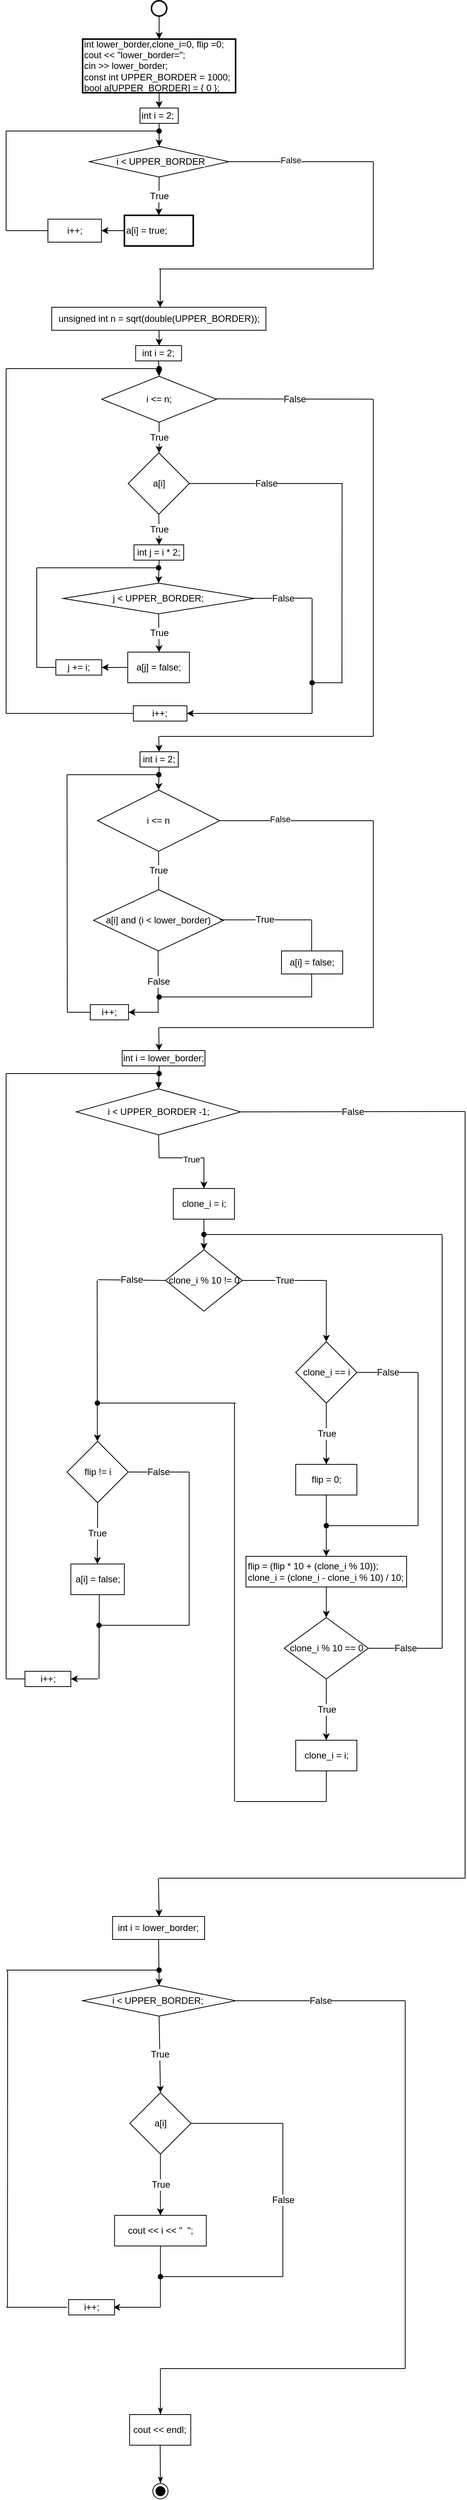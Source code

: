<mxfile version="20.7.3" type="device"><diagram id="1zQBIkeREhm19iWdJuZj" name="Страница 1"><mxGraphModel dx="1050" dy="581" grid="1" gridSize="10" guides="1" tooltips="1" connect="1" arrows="1" fold="1" page="1" pageScale="1" pageWidth="827" pageHeight="1169" math="0" shadow="0"><root><mxCell id="0"/><mxCell id="1" parent="0"/><mxCell id="iLytR5C_2ttsnDf2N5g--8" value="" style="edgeStyle=orthogonalEdgeStyle;rounded=0;orthogonalLoop=1;jettySize=auto;html=1;" parent="1" source="iLytR5C_2ttsnDf2N5g--1" target="iLytR5C_2ttsnDf2N5g--7" edge="1"><mxGeometry relative="1" as="geometry"/></mxCell><mxCell id="iLytR5C_2ttsnDf2N5g--1" value="" style="strokeWidth=2;html=1;shape=mxgraph.flowchart.start_2;whiteSpace=wrap;" parent="1" vertex="1"><mxGeometry x="390" y="70" width="20" height="20" as="geometry"/></mxCell><mxCell id="iLytR5C_2ttsnDf2N5g--2" value="c" style="ellipse;html=1;shape=endState;fillColor=#000000;strokeColor=#000000;" parent="1" vertex="1"><mxGeometry x="391.74" y="3310" width="20" height="20" as="geometry"/></mxCell><mxCell id="iLytR5C_2ttsnDf2N5g--10" value="" style="edgeStyle=orthogonalEdgeStyle;rounded=0;orthogonalLoop=1;jettySize=auto;html=1;" parent="1" source="iLytR5C_2ttsnDf2N5g--7" edge="1"><mxGeometry relative="1" as="geometry"><mxPoint x="400" y="210" as="targetPoint"/></mxGeometry></mxCell><mxCell id="iLytR5C_2ttsnDf2N5g--7" value="int lower_border,clone_i=0, flip =0;&lt;br&gt;&#9;cout &amp;lt;&amp;lt; &quot;lower_border=&quot;;&lt;br&gt;&#9;cin &amp;gt;&amp;gt; lower_border;&lt;br&gt;&#9; const int UPPER_BORDER = 1000;&lt;br&gt;&#9;bool a[UPPER_BORDER] = { 0 };" style="whiteSpace=wrap;html=1;strokeWidth=2;align=left;" parent="1" vertex="1"><mxGeometry x="300" y="120" width="200" height="70" as="geometry"/></mxCell><mxCell id="gBy6A7CeXmT9AnPJqlwf-1" style="edgeStyle=orthogonalEdgeStyle;rounded=0;orthogonalLoop=1;jettySize=auto;html=1;exitX=0;exitY=0.5;exitDx=0;exitDy=0;entryX=1;entryY=0.5;entryDx=0;entryDy=0;" edge="1" parent="1" source="iLytR5C_2ttsnDf2N5g--13" target="ojcEkjwjD4rJFuoBS6rw-6"><mxGeometry relative="1" as="geometry"/></mxCell><mxCell id="iLytR5C_2ttsnDf2N5g--13" value="a[i] = true;" style="whiteSpace=wrap;html=1;align=left;strokeWidth=2;" parent="1" vertex="1"><mxGeometry x="354.63" y="350" width="90" height="40" as="geometry"/></mxCell><mxCell id="iLytR5C_2ttsnDf2N5g--22" value="" style="edgeStyle=none;orthogonalLoop=1;jettySize=auto;html=1;rounded=0;fontSize=12;" parent="1" edge="1"><mxGeometry width="80" relative="1" as="geometry"><mxPoint x="720" y="360" as="sourcePoint"/><mxPoint x="720" y="360" as="targetPoint"/></mxGeometry></mxCell><mxCell id="iLytR5C_2ttsnDf2N5g--23" value="" style="edgeStyle=none;orthogonalLoop=1;jettySize=auto;html=1;rounded=0;fontSize=12;" parent="1" edge="1"><mxGeometry width="80" relative="1" as="geometry"><mxPoint x="720" y="360" as="sourcePoint"/><mxPoint x="720" y="360" as="targetPoint"/></mxGeometry></mxCell><mxCell id="iLytR5C_2ttsnDf2N5g--42" value="" style="edgeStyle=none;orthogonalLoop=1;jettySize=auto;html=1;rounded=0;fontSize=12;startArrow=none;startFill=0;endArrow=none;endFill=0;" parent="1" edge="1"><mxGeometry width="80" relative="1" as="geometry"><mxPoint x="260" y="370" as="sourcePoint"/><mxPoint x="200" y="370" as="targetPoint"/><Array as="points"/></mxGeometry></mxCell><mxCell id="iLytR5C_2ttsnDf2N5g--43" value="" style="edgeStyle=none;orthogonalLoop=1;jettySize=auto;html=1;rounded=0;fontSize=12;startArrow=none;startFill=0;endArrow=none;endFill=0;" parent="1" edge="1"><mxGeometry x="1" width="80" relative="1" as="geometry"><mxPoint x="200" y="370" as="sourcePoint"/><mxPoint x="200" y="240" as="targetPoint"/><Array as="points"/><mxPoint as="offset"/></mxGeometry></mxCell><mxCell id="iLytR5C_2ttsnDf2N5g--48" value="" style="edgeStyle=none;orthogonalLoop=1;jettySize=auto;html=1;rounded=0;fontSize=12;startArrow=none;startFill=0;endArrow=none;endFill=0;exitX=1;exitY=0.5;exitDx=0;exitDy=0;" parent="1" source="iLytR5C_2ttsnDf2N5g--57" edge="1"><mxGeometry width="80" relative="1" as="geometry"><mxPoint x="530" y="269.5" as="sourcePoint"/><mxPoint x="680" y="280" as="targetPoint"/><Array as="points"/></mxGeometry></mxCell><mxCell id="ojcEkjwjD4rJFuoBS6rw-5" value="&lt;font style=&quot;vertical-align: inherit;&quot;&gt;&lt;font style=&quot;vertical-align: inherit;&quot;&gt;False&lt;br&gt;&lt;/font&gt;&lt;/font&gt;" style="edgeLabel;html=1;align=center;verticalAlign=middle;resizable=0;points=[];" parent="iLytR5C_2ttsnDf2N5g--48" vertex="1" connectable="0"><mxGeometry x="-0.147" y="2" relative="1" as="geometry"><mxPoint as="offset"/></mxGeometry></mxCell><mxCell id="iLytR5C_2ttsnDf2N5g--49" value="" style="edgeStyle=none;orthogonalLoop=1;jettySize=auto;html=1;rounded=0;fontSize=12;startArrow=none;startFill=0;endArrow=none;endFill=0;" parent="1" edge="1"><mxGeometry width="80" relative="1" as="geometry"><mxPoint x="680" y="280" as="sourcePoint"/><mxPoint x="680" y="420" as="targetPoint"/><Array as="points"/></mxGeometry></mxCell><mxCell id="iLytR5C_2ttsnDf2N5g--51" value="" style="edgeStyle=none;orthogonalLoop=1;jettySize=auto;html=1;rounded=0;fontSize=12;startArrow=none;startFill=0;endArrow=none;endFill=0;" parent="1" edge="1"><mxGeometry width="80" relative="1" as="geometry"><mxPoint x="400" y="420" as="sourcePoint"/><mxPoint x="680" y="420" as="targetPoint"/><Array as="points"/></mxGeometry></mxCell><mxCell id="iLytR5C_2ttsnDf2N5g--52" value="" style="edgeStyle=none;orthogonalLoop=1;jettySize=auto;html=1;rounded=0;fontSize=12;startArrow=none;startFill=0;endArrow=classic;endFill=1;" parent="1" edge="1"><mxGeometry width="80" relative="1" as="geometry"><mxPoint x="401.48" y="420" as="sourcePoint"/><mxPoint x="401.48" y="470" as="targetPoint"/><Array as="points"/></mxGeometry></mxCell><mxCell id="iLytR5C_2ttsnDf2N5g--55" value="" style="edgeStyle=none;rounded=0;orthogonalLoop=1;jettySize=auto;html=1;fontSize=12;startArrow=none;startFill=0;endArrow=classic;endFill=1;" parent="1" edge="1"><mxGeometry relative="1" as="geometry"><mxPoint x="399.93" y="500" as="sourcePoint"/><mxPoint x="400" y="520" as="targetPoint"/></mxGeometry></mxCell><mxCell id="iLytR5C_2ttsnDf2N5g--53" value="unsigned int n = sqrt(double(UPPER_BORDER));" style="whiteSpace=wrap;html=1;strokeColor=#000000;fontSize=12;" parent="1" vertex="1"><mxGeometry x="259.64" y="470" width="279.99" height="30" as="geometry"/></mxCell><mxCell id="iLytR5C_2ttsnDf2N5g--56" value="i &amp;lt;= n;" style="rhombus;whiteSpace=wrap;html=1;strokeColor=#000000;fontSize=12;" parent="1" vertex="1"><mxGeometry x="325.01" y="560" width="150" height="60" as="geometry"/></mxCell><mxCell id="iLytR5C_2ttsnDf2N5g--215" value="&lt;font style=&quot;vertical-align: inherit;&quot;&gt;&lt;font style=&quot;vertical-align: inherit;&quot;&gt;Тrue&lt;/font&gt;&lt;/font&gt;" style="edgeStyle=none;rounded=0;orthogonalLoop=1;jettySize=auto;html=1;exitX=0.5;exitY=1;exitDx=0;exitDy=0;entryX=0.5;entryY=0;entryDx=0;entryDy=0;fontSize=12;startArrow=none;startFill=0;endArrow=classic;endFill=1;" parent="1" source="iLytR5C_2ttsnDf2N5g--57" target="iLytR5C_2ttsnDf2N5g--13" edge="1"><mxGeometry relative="1" as="geometry"/></mxCell><mxCell id="iLytR5C_2ttsnDf2N5g--57" value="&lt;span style=&quot;color: rgb(0, 0, 0); font-family: Helvetica; font-size: 12px; font-style: normal; font-variant-ligatures: normal; font-variant-caps: normal; font-weight: 400; letter-spacing: normal; orphans: 2; text-align: left; text-indent: 0px; text-transform: none; widows: 2; word-spacing: 0px; -webkit-text-stroke-width: 0px; background-color: rgb(248, 249, 250); text-decoration-thickness: initial; text-decoration-style: initial; text-decoration-color: initial; float: none; display: inline !important;&quot;&gt;&lt;font style=&quot;vertical-align: inherit;&quot;&gt;&lt;font style=&quot;vertical-align: inherit;&quot;&gt;&amp;nbsp;i &amp;lt; UPPER_BORDER&lt;/font&gt;&lt;/font&gt;&lt;/span&gt;" style="rhombus;whiteSpace=wrap;html=1;strokeColor=#000000;fontSize=12;" parent="1" vertex="1"><mxGeometry x="308.76" y="260" width="182.5" height="40" as="geometry"/></mxCell><mxCell id="iLytR5C_2ttsnDf2N5g--64" value="a[i]" style="rhombus;whiteSpace=wrap;html=1;strokeColor=#000000;fontSize=12;" parent="1" vertex="1"><mxGeometry x="359.63" y="660" width="80" height="80" as="geometry"/></mxCell><mxCell id="iLytR5C_2ttsnDf2N5g--65" value="True" style="edgeStyle=none;orthogonalLoop=1;jettySize=auto;html=1;rounded=0;fontSize=12;startArrow=none;startFill=0;endArrow=classic;endFill=1;exitX=0.5;exitY=1;exitDx=0;exitDy=0;" parent="1" source="iLytR5C_2ttsnDf2N5g--64" edge="1"><mxGeometry width="80" relative="1" as="geometry"><mxPoint x="360.01" y="850" as="sourcePoint"/><mxPoint x="400" y="780" as="targetPoint"/><Array as="points"/></mxGeometry></mxCell><mxCell id="iLytR5C_2ttsnDf2N5g--66" value="&amp;nbsp;j &amp;lt; UPPER_BORDER;&amp;nbsp;" style="rhombus;whiteSpace=wrap;html=1;strokeColor=#000000;fontSize=12;" parent="1" vertex="1"><mxGeometry x="274.32" y="830" width="250" height="40" as="geometry"/></mxCell><mxCell id="iLytR5C_2ttsnDf2N5g--69" value="True" style="edgeStyle=none;orthogonalLoop=1;jettySize=auto;html=1;rounded=0;fontSize=12;startArrow=none;startFill=0;endArrow=classic;endFill=1;exitX=0.5;exitY=1;exitDx=0;exitDy=0;" parent="1" source="iLytR5C_2ttsnDf2N5g--66" edge="1"><mxGeometry width="80" relative="1" as="geometry"><mxPoint x="430.01" y="920" as="sourcePoint"/><mxPoint x="400" y="920" as="targetPoint"/><Array as="points"/></mxGeometry></mxCell><mxCell id="iLytR5C_2ttsnDf2N5g--70" value="a[j] = false;" style="whiteSpace=wrap;html=1;strokeColor=#000000;fontSize=12;" parent="1" vertex="1"><mxGeometry x="359" y="920" width="80.63" height="40" as="geometry"/></mxCell><mxCell id="iLytR5C_2ttsnDf2N5g--90" value="" style="edgeStyle=none;orthogonalLoop=1;jettySize=auto;html=1;rounded=0;fontSize=12;startArrow=none;startFill=0;endArrow=none;endFill=0;" parent="1" edge="1"><mxGeometry width="80" relative="1" as="geometry"><mxPoint x="240" y="940" as="sourcePoint"/><mxPoint x="240" y="810" as="targetPoint"/><Array as="points"/></mxGeometry></mxCell><mxCell id="iLytR5C_2ttsnDf2N5g--91" value="" style="edgeStyle=none;orthogonalLoop=1;jettySize=auto;html=1;rounded=0;fontSize=12;startArrow=none;startFill=0;endArrow=classic;endFill=1;exitX=0;exitY=0.5;exitDx=0;exitDy=0;entryX=1;entryY=0.5;entryDx=0;entryDy=0;" parent="1" edge="1" target="gBy6A7CeXmT9AnPJqlwf-17" source="iLytR5C_2ttsnDf2N5g--70"><mxGeometry width="80" relative="1" as="geometry"><mxPoint x="300" y="940" as="sourcePoint"/><mxPoint x="340" y="950" as="targetPoint"/><Array as="points"/></mxGeometry></mxCell><mxCell id="iLytR5C_2ttsnDf2N5g--92" value="" style="edgeStyle=none;orthogonalLoop=1;jettySize=auto;html=1;rounded=0;fontSize=12;startArrow=none;startFill=0;endArrow=oval;endFill=1;" parent="1" edge="1"><mxGeometry width="80" relative="1" as="geometry"><mxPoint x="240" y="810" as="sourcePoint"/><mxPoint x="399.32" y="810" as="targetPoint"/><Array as="points"/></mxGeometry></mxCell><mxCell id="iLytR5C_2ttsnDf2N5g--93" value="True" style="edgeStyle=none;orthogonalLoop=1;jettySize=auto;html=1;rounded=0;fontSize=12;startArrow=none;startFill=0;endArrow=classic;endFill=1;exitX=0.5;exitY=1;exitDx=0;exitDy=0;" parent="1" source="iLytR5C_2ttsnDf2N5g--56" edge="1"><mxGeometry width="80" relative="1" as="geometry"><mxPoint x="400" y="670" as="sourcePoint"/><mxPoint x="400" y="660" as="targetPoint"/><Array as="points"/></mxGeometry></mxCell><mxCell id="iLytR5C_2ttsnDf2N5g--94" value="False" style="edgeStyle=none;orthogonalLoop=1;jettySize=auto;html=1;rounded=0;fontSize=12;startArrow=none;startFill=0;endArrow=none;endFill=0;" parent="1" edge="1"><mxGeometry width="80" relative="1" as="geometry"><mxPoint x="524.32" y="849.91" as="sourcePoint"/><mxPoint x="599.69" y="849.5" as="targetPoint"/><Array as="points"/></mxGeometry></mxCell><mxCell id="iLytR5C_2ttsnDf2N5g--95" value="" style="edgeStyle=none;orthogonalLoop=1;jettySize=auto;html=1;rounded=0;fontSize=12;startArrow=none;startFill=0;endArrow=none;endFill=0;" parent="1" edge="1"><mxGeometry width="80" relative="1" as="geometry"><mxPoint x="600" y="850" as="sourcePoint"/><mxPoint x="600" y="1000" as="targetPoint"/><Array as="points"/></mxGeometry></mxCell><mxCell id="iLytR5C_2ttsnDf2N5g--96" value="" style="edgeStyle=none;orthogonalLoop=1;jettySize=auto;html=1;rounded=0;fontSize=12;startArrow=none;startFill=0;endArrow=none;endFill=0;" parent="1" edge="1" source="gBy6A7CeXmT9AnPJqlwf-4"><mxGeometry width="80" relative="1" as="geometry"><mxPoint x="600" y="1000" as="sourcePoint"/><mxPoint x="200" y="1000" as="targetPoint"/><Array as="points"/></mxGeometry></mxCell><mxCell id="iLytR5C_2ttsnDf2N5g--97" value="" style="edgeStyle=none;orthogonalLoop=1;jettySize=auto;html=1;rounded=0;fontSize=12;startArrow=none;startFill=0;endArrow=none;endFill=0;" parent="1" edge="1"><mxGeometry width="80" relative="1" as="geometry"><mxPoint x="200" y="1000" as="sourcePoint"/><mxPoint x="200" y="550" as="targetPoint"/><Array as="points"/></mxGeometry></mxCell><mxCell id="iLytR5C_2ttsnDf2N5g--98" value="" style="edgeStyle=none;orthogonalLoop=1;jettySize=auto;html=1;rounded=0;fontSize=12;startArrow=none;startFill=0;endArrow=oval;endFill=1;" parent="1" edge="1"><mxGeometry width="80" relative="1" as="geometry"><mxPoint x="200" y="550" as="sourcePoint"/><mxPoint x="400" y="550" as="targetPoint"/><Array as="points"><mxPoint x="270" y="550"/><mxPoint x="300" y="550"/></Array></mxGeometry></mxCell><mxCell id="iLytR5C_2ttsnDf2N5g--99" value="False" style="edgeStyle=none;orthogonalLoop=1;jettySize=auto;html=1;rounded=0;fontSize=12;startArrow=none;startFill=0;endArrow=none;endFill=0;exitX=1;exitY=0.5;exitDx=0;exitDy=0;" parent="1" source="iLytR5C_2ttsnDf2N5g--64" edge="1"><mxGeometry width="80" relative="1" as="geometry"><mxPoint x="480" y="750" as="sourcePoint"/><mxPoint x="640" y="700" as="targetPoint"/><Array as="points"><mxPoint x="520" y="700"/></Array></mxGeometry></mxCell><mxCell id="iLytR5C_2ttsnDf2N5g--101" value="" style="edgeStyle=none;orthogonalLoop=1;jettySize=auto;html=1;rounded=0;fontSize=12;startArrow=none;startFill=0;endArrow=none;endFill=0;" parent="1" edge="1"><mxGeometry width="80" relative="1" as="geometry"><mxPoint x="639.23" y="700" as="sourcePoint"/><mxPoint x="639" y="960" as="targetPoint"/><Array as="points"/></mxGeometry></mxCell><mxCell id="iLytR5C_2ttsnDf2N5g--102" value="False" style="edgeStyle=none;orthogonalLoop=1;jettySize=auto;html=1;rounded=0;fontSize=12;startArrow=none;startFill=0;endArrow=none;endFill=0;" parent="1" edge="1"><mxGeometry width="80" relative="1" as="geometry"><mxPoint x="474.32" y="589.5" as="sourcePoint"/><mxPoint x="679.69" y="589.9" as="targetPoint"/><Array as="points"/></mxGeometry></mxCell><mxCell id="iLytR5C_2ttsnDf2N5g--105" value="" style="edgeStyle=none;orthogonalLoop=1;jettySize=auto;html=1;rounded=0;fontSize=12;startArrow=none;startFill=0;endArrow=none;endFill=0;" parent="1" edge="1"><mxGeometry width="80" relative="1" as="geometry"><mxPoint x="680" y="590" as="sourcePoint"/><mxPoint x="680" y="1030" as="targetPoint"/><Array as="points"/></mxGeometry></mxCell><mxCell id="iLytR5C_2ttsnDf2N5g--106" value="" style="edgeStyle=none;orthogonalLoop=1;jettySize=auto;html=1;rounded=0;fontSize=12;startArrow=none;startFill=0;endArrow=none;endFill=0;" parent="1" edge="1"><mxGeometry width="80" relative="1" as="geometry"><mxPoint x="680" y="1030" as="sourcePoint"/><mxPoint x="400" y="1030" as="targetPoint"/><Array as="points"/></mxGeometry></mxCell><mxCell id="iLytR5C_2ttsnDf2N5g--113" value="" style="edgeStyle=none;orthogonalLoop=1;jettySize=auto;html=1;rounded=0;fontSize=12;startArrow=none;startFill=0;endArrow=classic;endFill=1;entryX=0.5;entryY=0;entryDx=0;entryDy=0;" parent="1" edge="1" target="gBy6A7CeXmT9AnPJqlwf-6"><mxGeometry width="80" relative="1" as="geometry"><mxPoint x="399.51" y="1030" as="sourcePoint"/><mxPoint x="400" y="1060" as="targetPoint"/><Array as="points"/></mxGeometry></mxCell><mxCell id="iLytR5C_2ttsnDf2N5g--218" value="True" style="edgeStyle=none;rounded=0;orthogonalLoop=1;jettySize=auto;html=1;exitX=0.5;exitY=1;exitDx=0;exitDy=0;entryX=0.5;entryY=0;entryDx=0;entryDy=0;fontSize=12;startArrow=none;startFill=0;endArrow=none;endFill=0;" parent="1" source="iLytR5C_2ttsnDf2N5g--115" target="iLytR5C_2ttsnDf2N5g--117" edge="1"><mxGeometry relative="1" as="geometry"/></mxCell><mxCell id="iLytR5C_2ttsnDf2N5g--115" value="i &amp;lt;= n" style="rhombus;whiteSpace=wrap;html=1;strokeColor=#000000;fontSize=12;" parent="1" vertex="1"><mxGeometry x="319.32" y="1100" width="160" height="80" as="geometry"/></mxCell><mxCell id="iLytR5C_2ttsnDf2N5g--117" value="a[i] and (i &amp;lt; lower_border)" style="rhombus;whiteSpace=wrap;html=1;strokeColor=#000000;fontSize=12;" parent="1" vertex="1"><mxGeometry x="314.32" y="1230" width="170" height="80" as="geometry"/></mxCell><mxCell id="iLytR5C_2ttsnDf2N5g--118" value="" style="edgeStyle=none;orthogonalLoop=1;jettySize=auto;html=1;rounded=0;fontSize=12;startArrow=none;startFill=0;endArrow=none;endFill=0;" parent="1" edge="1"><mxGeometry width="80" relative="1" as="geometry"><mxPoint x="479.32" y="1269.41" as="sourcePoint"/><mxPoint x="599.32" y="1269.41" as="targetPoint"/><Array as="points"><mxPoint x="529.32" y="1269.41"/></Array></mxGeometry></mxCell><mxCell id="iLytR5C_2ttsnDf2N5g--120" value="True" style="edgeLabel;html=1;align=center;verticalAlign=middle;resizable=0;points=[];fontSize=12;" parent="iLytR5C_2ttsnDf2N5g--118" vertex="1" connectable="0"><mxGeometry x="-0.032" y="1" relative="1" as="geometry"><mxPoint as="offset"/></mxGeometry></mxCell><mxCell id="iLytR5C_2ttsnDf2N5g--121" value="" style="edgeStyle=none;orthogonalLoop=1;jettySize=auto;html=1;rounded=0;fontSize=12;startArrow=none;startFill=0;endArrow=none;endFill=0;" parent="1" edge="1"><mxGeometry width="80" relative="1" as="geometry"><mxPoint x="599.41" y="1270" as="sourcePoint"/><mxPoint x="599.41" y="1310" as="targetPoint"/><Array as="points"/></mxGeometry></mxCell><mxCell id="iLytR5C_2ttsnDf2N5g--122" value="a[i] = false;" style="whiteSpace=wrap;html=1;strokeColor=#000000;fontSize=12;" parent="1" vertex="1"><mxGeometry x="560" y="1310" width="80" height="30" as="geometry"/></mxCell><mxCell id="iLytR5C_2ttsnDf2N5g--123" value="" style="edgeStyle=none;orthogonalLoop=1;jettySize=auto;html=1;rounded=0;fontSize=12;startArrow=none;startFill=0;endArrow=none;endFill=0;" parent="1" edge="1"><mxGeometry width="80" relative="1" as="geometry"><mxPoint x="599.41" y="1340" as="sourcePoint"/><mxPoint x="599.41" y="1370" as="targetPoint"/><Array as="points"/></mxGeometry></mxCell><mxCell id="iLytR5C_2ttsnDf2N5g--124" value="False" style="edgeStyle=none;orthogonalLoop=1;jettySize=auto;html=1;rounded=0;fontSize=12;startArrow=none;startFill=0;endArrow=none;endFill=0;" parent="1" edge="1"><mxGeometry width="80" relative="1" as="geometry"><mxPoint x="398.73" y="1310" as="sourcePoint"/><mxPoint x="398.73" y="1390" as="targetPoint"/><Array as="points"/></mxGeometry></mxCell><mxCell id="iLytR5C_2ttsnDf2N5g--125" value="" style="edgeStyle=none;orthogonalLoop=1;jettySize=auto;html=1;rounded=0;fontSize=12;startArrow=none;startFill=0;endArrow=classic;endFill=1;entryX=1;entryY=0.5;entryDx=0;entryDy=0;" parent="1" edge="1" target="gBy6A7CeXmT9AnPJqlwf-8"><mxGeometry width="80" relative="1" as="geometry"><mxPoint x="399.63" y="1390" as="sourcePoint"/><mxPoint x="279.63" y="1390" as="targetPoint"/><Array as="points"/></mxGeometry></mxCell><mxCell id="iLytR5C_2ttsnDf2N5g--126" value="" style="edgeStyle=none;orthogonalLoop=1;jettySize=auto;html=1;rounded=0;fontSize=12;startArrow=none;startFill=0;endArrow=none;endFill=0;" parent="1" edge="1"><mxGeometry width="80" relative="1" as="geometry"><mxPoint x="280" y="1390" as="sourcePoint"/><mxPoint x="279.63" y="1080" as="targetPoint"/><Array as="points"/></mxGeometry></mxCell><mxCell id="iLytR5C_2ttsnDf2N5g--127" value="" style="edgeStyle=none;orthogonalLoop=1;jettySize=auto;html=1;rounded=0;fontSize=12;startArrow=none;startFill=0;endArrow=oval;endFill=1;" parent="1" edge="1"><mxGeometry width="80" relative="1" as="geometry"><mxPoint x="279.63" y="1080" as="sourcePoint"/><mxPoint x="399.63" y="1080" as="targetPoint"/><Array as="points"/></mxGeometry></mxCell><mxCell id="iLytR5C_2ttsnDf2N5g--128" value="" style="edgeStyle=none;orthogonalLoop=1;jettySize=auto;html=1;rounded=0;fontSize=12;startArrow=none;startFill=0;endArrow=oval;endFill=1;" parent="1" edge="1"><mxGeometry width="80" relative="1" as="geometry"><mxPoint x="600" y="1370" as="sourcePoint"/><mxPoint x="400" y="1370" as="targetPoint"/><Array as="points"/></mxGeometry></mxCell><mxCell id="iLytR5C_2ttsnDf2N5g--129" value="" style="edgeStyle=none;orthogonalLoop=1;jettySize=auto;html=1;rounded=0;fontSize=12;startArrow=none;startFill=0;endArrow=none;endFill=0;exitX=1;exitY=0.5;exitDx=0;exitDy=0;" parent="1" source="iLytR5C_2ttsnDf2N5g--115" edge="1"><mxGeometry width="80" relative="1" as="geometry"><mxPoint x="470" y="1190" as="sourcePoint"/><mxPoint x="680" y="1140" as="targetPoint"/><Array as="points"/></mxGeometry></mxCell><mxCell id="gBy6A7CeXmT9AnPJqlwf-7" value="False" style="edgeLabel;html=1;align=center;verticalAlign=middle;resizable=0;points=[];" vertex="1" connectable="0" parent="iLytR5C_2ttsnDf2N5g--129"><mxGeometry x="-0.218" y="2" relative="1" as="geometry"><mxPoint as="offset"/></mxGeometry></mxCell><mxCell id="iLytR5C_2ttsnDf2N5g--132" value="" style="edgeStyle=none;orthogonalLoop=1;jettySize=auto;html=1;rounded=0;fontSize=12;startArrow=none;startFill=0;endArrow=none;endFill=0;" parent="1" edge="1"><mxGeometry width="80" relative="1" as="geometry"><mxPoint x="680" y="1140" as="sourcePoint"/><mxPoint x="680" y="1410" as="targetPoint"/><Array as="points"/></mxGeometry></mxCell><mxCell id="iLytR5C_2ttsnDf2N5g--133" value="" style="edgeStyle=none;orthogonalLoop=1;jettySize=auto;html=1;rounded=0;fontSize=12;startArrow=none;startFill=0;endArrow=none;endFill=0;" parent="1" edge="1"><mxGeometry width="80" relative="1" as="geometry"><mxPoint x="680" y="1410" as="sourcePoint"/><mxPoint x="400" y="1410" as="targetPoint"/><Array as="points"/></mxGeometry></mxCell><mxCell id="iLytR5C_2ttsnDf2N5g--134" value="" style="edgeStyle=none;orthogonalLoop=1;jettySize=auto;html=1;rounded=0;fontSize=12;startArrow=none;startFill=0;endArrow=classic;endFill=1;" parent="1" edge="1"><mxGeometry width="80" relative="1" as="geometry"><mxPoint x="399.51" y="1410" as="sourcePoint"/><mxPoint x="400" y="1440" as="targetPoint"/><Array as="points"/></mxGeometry></mxCell><mxCell id="iLytR5C_2ttsnDf2N5g--135" value="i &amp;lt; UPPER_BORDER -1;" style="rhombus;whiteSpace=wrap;html=1;strokeColor=#000000;fontSize=12;" parent="1" vertex="1"><mxGeometry x="291.82" y="1490" width="214.99" height="60" as="geometry"/></mxCell><mxCell id="iLytR5C_2ttsnDf2N5g--136" value="" style="edgeStyle=none;orthogonalLoop=1;jettySize=auto;html=1;rounded=0;fontSize=12;startArrow=none;startFill=0;endArrow=none;endFill=0;exitX=0.5;exitY=1;exitDx=0;exitDy=0;" parent="1" source="iLytR5C_2ttsnDf2N5g--135" edge="1"><mxGeometry width="80" relative="1" as="geometry"><mxPoint x="390" y="1630" as="sourcePoint"/><mxPoint x="400" y="1580" as="targetPoint"/><Array as="points"/></mxGeometry></mxCell><mxCell id="iLytR5C_2ttsnDf2N5g--138" value="" style="edgeStyle=none;orthogonalLoop=1;jettySize=auto;html=1;rounded=0;fontSize=12;startArrow=none;startFill=0;endArrow=none;endFill=0;" parent="1" edge="1"><mxGeometry width="80" relative="1" as="geometry"><mxPoint x="400" y="1580" as="sourcePoint"/><mxPoint x="458.56" y="1580" as="targetPoint"/><Array as="points"/></mxGeometry></mxCell><mxCell id="gBy6A7CeXmT9AnPJqlwf-24" value="True" style="edgeLabel;html=1;align=center;verticalAlign=middle;resizable=0;points=[];" vertex="1" connectable="0" parent="iLytR5C_2ttsnDf2N5g--138"><mxGeometry x="0.428" y="-2" relative="1" as="geometry"><mxPoint as="offset"/></mxGeometry></mxCell><mxCell id="iLytR5C_2ttsnDf2N5g--139" value="" style="edgeStyle=none;orthogonalLoop=1;jettySize=auto;html=1;rounded=0;fontSize=12;startArrow=none;startFill=0;endArrow=classic;endFill=1;" parent="1" edge="1"><mxGeometry width="80" relative="1" as="geometry"><mxPoint x="458.56" y="1580" as="sourcePoint"/><mxPoint x="458.56" y="1620" as="targetPoint"/><Array as="points"/></mxGeometry></mxCell><mxCell id="iLytR5C_2ttsnDf2N5g--140" value="clone_i = i;" style="whiteSpace=wrap;html=1;strokeColor=#000000;fontSize=12;" parent="1" vertex="1"><mxGeometry x="418.56" y="1620" width="80" height="40" as="geometry"/></mxCell><mxCell id="iLytR5C_2ttsnDf2N5g--142" value="" style="edgeStyle=none;orthogonalLoop=1;jettySize=auto;html=1;rounded=0;fontSize=12;startArrow=none;startFill=0;endArrow=classic;endFill=1;" parent="1" edge="1"><mxGeometry width="80" relative="1" as="geometry"><mxPoint x="458.56" y="1660" as="sourcePoint"/><mxPoint x="458.56" y="1700" as="targetPoint"/><Array as="points"/></mxGeometry></mxCell><mxCell id="iLytR5C_2ttsnDf2N5g--143" value="clone_i % 10 != 0" style="rhombus;whiteSpace=wrap;html=1;strokeColor=#000000;fontSize=12;" parent="1" vertex="1"><mxGeometry x="408.56" y="1700" width="100" height="80" as="geometry"/></mxCell><mxCell id="iLytR5C_2ttsnDf2N5g--144" value="True" style="edgeStyle=none;orthogonalLoop=1;jettySize=auto;html=1;rounded=0;fontSize=12;startArrow=none;startFill=0;endArrow=none;endFill=0;exitX=1;exitY=0.5;exitDx=0;exitDy=0;" parent="1" source="iLytR5C_2ttsnDf2N5g--143" edge="1"><mxGeometry width="80" relative="1" as="geometry"><mxPoint x="498.56" y="1730" as="sourcePoint"/><mxPoint x="618.56" y="1740" as="targetPoint"/><Array as="points"/></mxGeometry></mxCell><mxCell id="iLytR5C_2ttsnDf2N5g--145" value="" style="edgeStyle=none;orthogonalLoop=1;jettySize=auto;html=1;rounded=0;fontSize=12;startArrow=none;startFill=0;endArrow=classic;endFill=1;" parent="1" edge="1"><mxGeometry width="80" relative="1" as="geometry"><mxPoint x="618.56" y="1740" as="sourcePoint"/><mxPoint x="618.56" y="1820" as="targetPoint"/><Array as="points"/></mxGeometry></mxCell><mxCell id="iLytR5C_2ttsnDf2N5g--146" value="clone_i == i" style="rhombus;whiteSpace=wrap;html=1;strokeColor=#000000;fontSize=12;" parent="1" vertex="1"><mxGeometry x="578.56" y="1820" width="80" height="80" as="geometry"/></mxCell><mxCell id="iLytR5C_2ttsnDf2N5g--148" value="True" style="edgeStyle=none;orthogonalLoop=1;jettySize=auto;html=1;rounded=0;fontSize=12;startArrow=none;startFill=0;endArrow=classic;endFill=1;" parent="1" edge="1"><mxGeometry width="80" relative="1" as="geometry"><mxPoint x="618.56" y="1900" as="sourcePoint"/><mxPoint x="618.56" y="1980" as="targetPoint"/><Array as="points"/></mxGeometry></mxCell><mxCell id="iLytR5C_2ttsnDf2N5g--154" style="edgeStyle=none;rounded=0;orthogonalLoop=1;jettySize=auto;html=1;exitX=0.5;exitY=1;exitDx=0;exitDy=0;fontSize=12;startArrow=none;startFill=0;endArrow=classic;endFill=1;" parent="1" source="iLytR5C_2ttsnDf2N5g--149" edge="1"><mxGeometry relative="1" as="geometry"><mxPoint x="618.56" y="2100" as="targetPoint"/></mxGeometry></mxCell><mxCell id="iLytR5C_2ttsnDf2N5g--149" value="flip = 0;" style="whiteSpace=wrap;html=1;strokeColor=#000000;fontSize=12;" parent="1" vertex="1"><mxGeometry x="578.56" y="1980" width="80" height="40" as="geometry"/></mxCell><mxCell id="iLytR5C_2ttsnDf2N5g--150" value="False" style="edgeStyle=none;orthogonalLoop=1;jettySize=auto;html=1;rounded=0;fontSize=12;startArrow=none;startFill=0;endArrow=none;endFill=0;exitX=1;exitY=0.5;exitDx=0;exitDy=0;" parent="1" source="iLytR5C_2ttsnDf2N5g--146" edge="1"><mxGeometry width="80" relative="1" as="geometry"><mxPoint x="658.56" y="1850" as="sourcePoint"/><mxPoint x="738.56" y="1860" as="targetPoint"/><Array as="points"/></mxGeometry></mxCell><mxCell id="iLytR5C_2ttsnDf2N5g--151" value="" style="edgeStyle=none;orthogonalLoop=1;jettySize=auto;html=1;rounded=0;fontSize=12;startArrow=none;startFill=0;endArrow=none;endFill=0;" parent="1" edge="1"><mxGeometry width="80" relative="1" as="geometry"><mxPoint x="738.56" y="1860" as="sourcePoint"/><mxPoint x="738.56" y="2060" as="targetPoint"/><Array as="points"/></mxGeometry></mxCell><mxCell id="iLytR5C_2ttsnDf2N5g--152" value="" style="edgeStyle=none;orthogonalLoop=1;jettySize=auto;html=1;rounded=0;fontSize=12;startArrow=none;startFill=0;endArrow=oval;endFill=1;" parent="1" edge="1"><mxGeometry width="80" relative="1" as="geometry"><mxPoint x="738.56" y="2060" as="sourcePoint"/><mxPoint x="618.56" y="2060" as="targetPoint"/><Array as="points"/></mxGeometry></mxCell><mxCell id="iLytR5C_2ttsnDf2N5g--157" style="edgeStyle=none;rounded=0;orthogonalLoop=1;jettySize=auto;html=1;exitX=0.5;exitY=1;exitDx=0;exitDy=0;fontSize=12;startArrow=none;startFill=0;endArrow=classic;endFill=1;" parent="1" source="iLytR5C_2ttsnDf2N5g--155" edge="1"><mxGeometry relative="1" as="geometry"><mxPoint x="618.56" y="2180" as="targetPoint"/></mxGeometry></mxCell><mxCell id="iLytR5C_2ttsnDf2N5g--155" value="flip = (flip * 10 + (clone_i % 10));&lt;br&gt;&#9;&#9;&#9;clone_i = (clone_i - clone_i % 10) / 10;" style="whiteSpace=wrap;html=1;strokeColor=#000000;fontSize=12;align=left;" parent="1" vertex="1"><mxGeometry x="513.56" y="2100" width="210" height="40" as="geometry"/></mxCell><mxCell id="iLytR5C_2ttsnDf2N5g--160" style="edgeStyle=none;rounded=0;orthogonalLoop=1;jettySize=auto;html=1;exitX=0.5;exitY=1;exitDx=0;exitDy=0;fontSize=12;startArrow=none;startFill=0;endArrow=classic;endFill=1;" parent="1" source="iLytR5C_2ttsnDf2N5g--158" edge="1"><mxGeometry relative="1" as="geometry"><mxPoint x="618.56" y="2260" as="targetPoint"/></mxGeometry></mxCell><mxCell id="iLytR5C_2ttsnDf2N5g--158" value="clone_i % 10 == 0" style="rhombus;whiteSpace=wrap;html=1;strokeColor=#000000;fontSize=12;" parent="1" vertex="1"><mxGeometry x="563.56" y="2180" width="110" height="80" as="geometry"/></mxCell><mxCell id="iLytR5C_2ttsnDf2N5g--161" value="True" style="edgeStyle=none;orthogonalLoop=1;jettySize=auto;html=1;rounded=0;fontSize=12;startArrow=none;startFill=0;endArrow=classic;endFill=1;exitX=0.5;exitY=1;exitDx=0;exitDy=0;entryX=0.5;entryY=0;entryDx=0;entryDy=0;" parent="1" source="iLytR5C_2ttsnDf2N5g--158" target="iLytR5C_2ttsnDf2N5g--162" edge="1"><mxGeometry width="80" relative="1" as="geometry"><mxPoint x="608.56" y="2250" as="sourcePoint"/><mxPoint x="618.56" y="2300" as="targetPoint"/><Array as="points"/></mxGeometry></mxCell><mxCell id="iLytR5C_2ttsnDf2N5g--169" style="edgeStyle=none;rounded=0;orthogonalLoop=1;jettySize=auto;html=1;exitX=0.5;exitY=1;exitDx=0;exitDy=0;fontSize=12;startArrow=none;startFill=0;endArrow=none;endFill=0;" parent="1" source="iLytR5C_2ttsnDf2N5g--162" edge="1"><mxGeometry relative="1" as="geometry"><mxPoint x="618.56" y="2420" as="targetPoint"/></mxGeometry></mxCell><mxCell id="iLytR5C_2ttsnDf2N5g--162" value="clone_i = i;" style="whiteSpace=wrap;html=1;strokeColor=#000000;fontSize=12;" parent="1" vertex="1"><mxGeometry x="578.56" y="2340" width="80" height="40" as="geometry"/></mxCell><mxCell id="iLytR5C_2ttsnDf2N5g--174" value="False" style="edgeStyle=none;orthogonalLoop=1;jettySize=auto;html=1;rounded=0;fontSize=12;startArrow=none;startFill=0;endArrow=none;endFill=0;exitX=0;exitY=0.5;exitDx=0;exitDy=0;" parent="1" source="iLytR5C_2ttsnDf2N5g--143" edge="1"><mxGeometry width="80" relative="1" as="geometry"><mxPoint x="288.88" y="1739.33" as="sourcePoint"/><mxPoint x="320" y="1739" as="targetPoint"/><Array as="points"/></mxGeometry></mxCell><mxCell id="iLytR5C_2ttsnDf2N5g--175" value="" style="edgeStyle=none;orthogonalLoop=1;jettySize=auto;html=1;rounded=0;fontSize=12;startArrow=none;startFill=0;endArrow=classic;endFill=1;" parent="1" edge="1"><mxGeometry width="80" relative="1" as="geometry"><mxPoint x="319.01" y="1740" as="sourcePoint"/><mxPoint x="319.32" y="1950" as="targetPoint"/><Array as="points"/></mxGeometry></mxCell><mxCell id="iLytR5C_2ttsnDf2N5g--177" value="flip != i" style="rhombus;whiteSpace=wrap;html=1;strokeColor=#000000;fontSize=12;" parent="1" vertex="1"><mxGeometry x="279.63" y="1950" width="80" height="80" as="geometry"/></mxCell><mxCell id="iLytR5C_2ttsnDf2N5g--178" value="True" style="edgeStyle=none;orthogonalLoop=1;jettySize=auto;html=1;rounded=0;fontSize=12;startArrow=none;startFill=0;endArrow=classic;endFill=1;exitX=0.5;exitY=1;exitDx=0;exitDy=0;" parent="1" source="iLytR5C_2ttsnDf2N5g--177" edge="1"><mxGeometry width="80" relative="1" as="geometry"><mxPoint x="309.31" y="2020" as="sourcePoint"/><mxPoint x="319.31" y="2110" as="targetPoint"/><Array as="points"/></mxGeometry></mxCell><mxCell id="iLytR5C_2ttsnDf2N5g--179" value="a[i] = false;" style="whiteSpace=wrap;html=1;strokeColor=#000000;fontSize=12;" parent="1" vertex="1"><mxGeometry x="284.63" y="2110" width="70" height="40" as="geometry"/></mxCell><mxCell id="iLytR5C_2ttsnDf2N5g--180" value="" style="edgeStyle=none;orthogonalLoop=1;jettySize=auto;html=1;rounded=0;fontSize=12;startArrow=none;startFill=0;endArrow=none;endFill=0;exitX=0.532;exitY=1.01;exitDx=0;exitDy=0;exitPerimeter=0;" parent="1" source="iLytR5C_2ttsnDf2N5g--179" edge="1"><mxGeometry width="80" relative="1" as="geometry"><mxPoint x="319.31" y="2150" as="sourcePoint"/><mxPoint x="321.44" y="2260" as="targetPoint"/><Array as="points"/></mxGeometry></mxCell><mxCell id="iLytR5C_2ttsnDf2N5g--182" value="False" style="edgeStyle=none;orthogonalLoop=1;jettySize=auto;html=1;rounded=0;fontSize=12;startArrow=none;startFill=0;endArrow=none;endFill=0;" parent="1" edge="1"><mxGeometry width="80" relative="1" as="geometry"><mxPoint x="359.31" y="1990" as="sourcePoint"/><mxPoint x="439.31" y="1990" as="targetPoint"/><Array as="points"/></mxGeometry></mxCell><mxCell id="iLytR5C_2ttsnDf2N5g--183" value="" style="edgeStyle=none;orthogonalLoop=1;jettySize=auto;html=1;rounded=0;fontSize=12;startArrow=none;startFill=0;endArrow=none;endFill=0;" parent="1" edge="1"><mxGeometry width="80" relative="1" as="geometry"><mxPoint x="439.31" y="1990" as="sourcePoint"/><mxPoint x="439.31" y="2190" as="targetPoint"/><Array as="points"/></mxGeometry></mxCell><mxCell id="iLytR5C_2ttsnDf2N5g--184" value="" style="edgeStyle=none;orthogonalLoop=1;jettySize=auto;html=1;rounded=0;fontSize=12;startArrow=none;startFill=0;endArrow=oval;endFill=1;" parent="1" edge="1"><mxGeometry width="80" relative="1" as="geometry"><mxPoint x="439.31" y="2190" as="sourcePoint"/><mxPoint x="321.44" y="2190" as="targetPoint"/><Array as="points"/></mxGeometry></mxCell><mxCell id="iLytR5C_2ttsnDf2N5g--185" value="" style="edgeStyle=none;orthogonalLoop=1;jettySize=auto;html=1;rounded=0;fontSize=12;startArrow=none;startFill=0;endArrow=none;endFill=0;" parent="1" edge="1"><mxGeometry width="80" relative="1" as="geometry"><mxPoint x="618.56" y="2420" as="sourcePoint"/><mxPoint x="500" y="2420" as="targetPoint"/><Array as="points"/></mxGeometry></mxCell><mxCell id="iLytR5C_2ttsnDf2N5g--186" value="" style="edgeStyle=none;orthogonalLoop=1;jettySize=auto;html=1;rounded=0;fontSize=12;startArrow=none;startFill=0;endArrow=none;endFill=0;" parent="1" edge="1"><mxGeometry width="80" relative="1" as="geometry"><mxPoint x="498.56" y="2420" as="sourcePoint"/><mxPoint x="498.56" y="1900" as="targetPoint"/><Array as="points"/></mxGeometry></mxCell><mxCell id="iLytR5C_2ttsnDf2N5g--187" value="" style="edgeStyle=none;orthogonalLoop=1;jettySize=auto;html=1;rounded=0;fontSize=12;startArrow=none;startFill=0;endArrow=oval;endFill=1;" parent="1" edge="1"><mxGeometry width="80" relative="1" as="geometry"><mxPoint x="500" y="1900" as="sourcePoint"/><mxPoint x="319.32" y="1900" as="targetPoint"/><Array as="points"/></mxGeometry></mxCell><mxCell id="iLytR5C_2ttsnDf2N5g--188" value="" style="edgeStyle=none;orthogonalLoop=1;jettySize=auto;html=1;rounded=0;fontSize=12;startArrow=none;startFill=0;endArrow=classic;endFill=1;entryX=1;entryY=0.5;entryDx=0;entryDy=0;" parent="1" edge="1" target="gBy6A7CeXmT9AnPJqlwf-25"><mxGeometry width="80" relative="1" as="geometry"><mxPoint x="320" y="2260" as="sourcePoint"/><mxPoint x="200" y="2260" as="targetPoint"/><Array as="points"/></mxGeometry></mxCell><mxCell id="iLytR5C_2ttsnDf2N5g--189" value="" style="edgeStyle=none;orthogonalLoop=1;jettySize=auto;html=1;rounded=0;fontSize=12;startArrow=none;startFill=0;endArrow=none;endFill=0;" parent="1" edge="1"><mxGeometry width="80" relative="1" as="geometry"><mxPoint x="200" y="2260" as="sourcePoint"/><mxPoint x="200" y="1470" as="targetPoint"/><Array as="points"/></mxGeometry></mxCell><mxCell id="iLytR5C_2ttsnDf2N5g--190" value="False" style="edgeStyle=none;orthogonalLoop=1;jettySize=auto;html=1;rounded=0;fontSize=12;startArrow=none;startFill=0;endArrow=none;endFill=0;exitX=1;exitY=0.5;exitDx=0;exitDy=0;" parent="1" source="iLytR5C_2ttsnDf2N5g--158" edge="1"><mxGeometry width="80" relative="1" as="geometry"><mxPoint x="678.56" y="2220" as="sourcePoint"/><mxPoint x="770" y="2220" as="targetPoint"/><Array as="points"/></mxGeometry></mxCell><mxCell id="iLytR5C_2ttsnDf2N5g--191" value="" style="edgeStyle=none;orthogonalLoop=1;jettySize=auto;html=1;rounded=0;fontSize=12;startArrow=none;startFill=0;endArrow=none;endFill=0;" parent="1" edge="1"><mxGeometry width="80" relative="1" as="geometry"><mxPoint x="770" y="2220" as="sourcePoint"/><mxPoint x="770" y="1680" as="targetPoint"/><Array as="points"/></mxGeometry></mxCell><mxCell id="iLytR5C_2ttsnDf2N5g--192" value="False" style="edgeStyle=none;orthogonalLoop=1;jettySize=auto;html=1;rounded=0;fontSize=12;startArrow=none;startFill=0;endArrow=none;endFill=0;exitX=1;exitY=0.5;exitDx=0;exitDy=0;" parent="1" edge="1" source="iLytR5C_2ttsnDf2N5g--135"><mxGeometry width="80" relative="1" as="geometry"><mxPoint x="510" y="1520" as="sourcePoint"/><mxPoint x="800" y="1519.5" as="targetPoint"/><Array as="points"/></mxGeometry></mxCell><mxCell id="iLytR5C_2ttsnDf2N5g--193" value="" style="edgeStyle=none;orthogonalLoop=1;jettySize=auto;html=1;rounded=0;fontSize=12;startArrow=none;startFill=0;endArrow=none;endFill=0;" parent="1" edge="1"><mxGeometry width="80" relative="1" as="geometry"><mxPoint x="800" y="1520" as="sourcePoint"/><mxPoint x="800" y="2520" as="targetPoint"/><Array as="points"/></mxGeometry></mxCell><mxCell id="iLytR5C_2ttsnDf2N5g--194" value="" style="edgeStyle=none;orthogonalLoop=1;jettySize=auto;html=1;rounded=0;fontSize=12;startArrow=none;startFill=0;endArrow=none;endFill=0;" parent="1" edge="1"><mxGeometry width="80" relative="1" as="geometry"><mxPoint x="800" y="2520" as="sourcePoint"/><mxPoint x="400" y="2520" as="targetPoint"/><Array as="points"/></mxGeometry></mxCell><mxCell id="iLytR5C_2ttsnDf2N5g--195" value="" style="edgeStyle=none;orthogonalLoop=1;jettySize=auto;html=1;rounded=0;fontSize=12;startArrow=none;startFill=0;endArrow=classic;endFill=1;" parent="1" edge="1"><mxGeometry width="80" relative="1" as="geometry"><mxPoint x="399.09" y="2520" as="sourcePoint"/><mxPoint x="400" y="2570" as="targetPoint"/><Array as="points"/></mxGeometry></mxCell><mxCell id="iLytR5C_2ttsnDf2N5g--196" value="i &amp;lt; UPPER_BORDER;&amp;nbsp;" style="rhombus;whiteSpace=wrap;html=1;strokeColor=#000000;fontSize=12;" parent="1" vertex="1"><mxGeometry x="300" y="2660" width="200" height="40" as="geometry"/></mxCell><mxCell id="iLytR5C_2ttsnDf2N5g--197" value="True" style="edgeStyle=none;orthogonalLoop=1;jettySize=auto;html=1;rounded=0;fontSize=12;startArrow=none;startFill=0;endArrow=classic;endFill=1;exitX=0.5;exitY=1;exitDx=0;exitDy=0;" parent="1" source="iLytR5C_2ttsnDf2N5g--196" edge="1"><mxGeometry width="80" relative="1" as="geometry"><mxPoint x="391.74" y="2710" as="sourcePoint"/><mxPoint x="401.74" y="2800" as="targetPoint"/><Array as="points"/></mxGeometry></mxCell><mxCell id="iLytR5C_2ttsnDf2N5g--198" value="a[i]" style="rhombus;whiteSpace=wrap;html=1;strokeColor=#000000;fontSize=12;" parent="1" vertex="1"><mxGeometry x="361.74" y="2800" width="80" height="80" as="geometry"/></mxCell><mxCell id="iLytR5C_2ttsnDf2N5g--199" value="True" style="edgeStyle=none;orthogonalLoop=1;jettySize=auto;html=1;rounded=0;fontSize=12;startArrow=none;startFill=0;endArrow=classic;endFill=1;exitX=0.5;exitY=1;exitDx=0;exitDy=0;" parent="1" source="iLytR5C_2ttsnDf2N5g--198" edge="1"><mxGeometry width="80" relative="1" as="geometry"><mxPoint x="401.74" y="2870" as="sourcePoint"/><mxPoint x="401.74" y="2960" as="targetPoint"/><Array as="points"/></mxGeometry></mxCell><mxCell id="iLytR5C_2ttsnDf2N5g--200" value="cout &lt;&lt; i &lt;&lt; &quot;  &quot;;" style="whiteSpace=wrap;html=1;strokeColor=#000000;fontSize=12;" parent="1" vertex="1"><mxGeometry x="341.74" y="2960" width="120" height="40" as="geometry"/></mxCell><mxCell id="iLytR5C_2ttsnDf2N5g--201" value="" style="edgeStyle=none;orthogonalLoop=1;jettySize=auto;html=1;rounded=0;fontSize=12;startArrow=none;startFill=0;endArrow=none;endFill=0;exitX=0.5;exitY=1;exitDx=0;exitDy=0;" parent="1" source="iLytR5C_2ttsnDf2N5g--200" edge="1"><mxGeometry width="80" relative="1" as="geometry"><mxPoint x="391.74" y="2990" as="sourcePoint"/><mxPoint x="401.74" y="3080" as="targetPoint"/><Array as="points"/></mxGeometry></mxCell><mxCell id="iLytR5C_2ttsnDf2N5g--202" value="" style="edgeStyle=none;orthogonalLoop=1;jettySize=auto;html=1;rounded=0;fontSize=12;startArrow=none;startFill=0;endArrow=none;endFill=0;exitX=1;exitY=0.5;exitDx=0;exitDy=0;" parent="1" source="iLytR5C_2ttsnDf2N5g--198" edge="1"><mxGeometry width="80" relative="1" as="geometry"><mxPoint x="441.74" y="2830" as="sourcePoint"/><mxPoint x="561.74" y="2840" as="targetPoint"/><Array as="points"/></mxGeometry></mxCell><mxCell id="iLytR5C_2ttsnDf2N5g--203" value="False" style="edgeStyle=none;orthogonalLoop=1;jettySize=auto;html=1;rounded=0;fontSize=12;startArrow=none;startFill=0;endArrow=none;endFill=0;" parent="1" edge="1"><mxGeometry width="80" relative="1" as="geometry"><mxPoint x="561.74" y="2840" as="sourcePoint"/><mxPoint x="561.74" y="3040" as="targetPoint"/><Array as="points"/></mxGeometry></mxCell><mxCell id="iLytR5C_2ttsnDf2N5g--204" value="" style="edgeStyle=none;orthogonalLoop=1;jettySize=auto;html=1;rounded=0;fontSize=12;startArrow=none;startFill=0;endArrow=oval;endFill=1;" parent="1" edge="1"><mxGeometry width="80" relative="1" as="geometry"><mxPoint x="561.74" y="3040" as="sourcePoint"/><mxPoint x="401.74" y="3040" as="targetPoint"/><Array as="points"/></mxGeometry></mxCell><mxCell id="iLytR5C_2ttsnDf2N5g--205" value="" style="edgeStyle=none;orthogonalLoop=1;jettySize=auto;html=1;rounded=0;fontSize=12;startArrow=none;startFill=0;endArrow=classic;endFill=1;" parent="1" edge="1"><mxGeometry width="80" relative="1" as="geometry"><mxPoint x="401.74" y="3080" as="sourcePoint"/><mxPoint x="340" y="3080" as="targetPoint"/><Array as="points"/></mxGeometry></mxCell><mxCell id="iLytR5C_2ttsnDf2N5g--206" value="" style="edgeStyle=none;orthogonalLoop=1;jettySize=auto;html=1;rounded=0;fontSize=12;startArrow=none;startFill=0;endArrow=none;endFill=0;" parent="1" edge="1"><mxGeometry width="80" relative="1" as="geometry"><mxPoint x="201.74" y="3080" as="sourcePoint"/><mxPoint x="202" y="2640" as="targetPoint"/><Array as="points"/></mxGeometry></mxCell><mxCell id="iLytR5C_2ttsnDf2N5g--208" value="False" style="edgeStyle=none;orthogonalLoop=1;jettySize=auto;html=1;rounded=0;fontSize=12;startArrow=none;startFill=0;endArrow=none;endFill=0;exitX=1;exitY=0.5;exitDx=0;exitDy=0;" parent="1" source="iLytR5C_2ttsnDf2N5g--196" edge="1"><mxGeometry width="80" relative="1" as="geometry"><mxPoint x="551.74" y="2670" as="sourcePoint"/><mxPoint x="721.74" y="2680" as="targetPoint"/><Array as="points"/></mxGeometry></mxCell><mxCell id="iLytR5C_2ttsnDf2N5g--209" value="" style="edgeStyle=none;orthogonalLoop=1;jettySize=auto;html=1;rounded=0;fontSize=12;startArrow=none;startFill=0;endArrow=none;endFill=0;" parent="1" edge="1"><mxGeometry width="80" relative="1" as="geometry"><mxPoint x="721.74" y="2680" as="sourcePoint"/><mxPoint x="721.74" y="3160" as="targetPoint"/><Array as="points"/></mxGeometry></mxCell><mxCell id="iLytR5C_2ttsnDf2N5g--210" value="" style="edgeStyle=none;orthogonalLoop=1;jettySize=auto;html=1;rounded=0;fontSize=12;startArrow=none;startFill=0;endArrow=none;endFill=0;" parent="1" edge="1"><mxGeometry width="80" relative="1" as="geometry"><mxPoint x="721.74" y="3160" as="sourcePoint"/><mxPoint x="401.74" y="3160" as="targetPoint"/><Array as="points"/></mxGeometry></mxCell><mxCell id="iLytR5C_2ttsnDf2N5g--211" value="" style="edgeStyle=none;orthogonalLoop=1;jettySize=auto;html=1;rounded=0;fontSize=12;startArrow=none;startFill=0;endArrow=classicThin;endFill=1;" parent="1" edge="1"><mxGeometry width="80" relative="1" as="geometry"><mxPoint x="401.74" y="3160" as="sourcePoint"/><mxPoint x="401.74" y="3220" as="targetPoint"/><Array as="points"/></mxGeometry></mxCell><mxCell id="iLytR5C_2ttsnDf2N5g--213" style="edgeStyle=none;rounded=0;orthogonalLoop=1;jettySize=auto;html=1;exitX=0.5;exitY=1;exitDx=0;exitDy=0;fontSize=12;startArrow=none;startFill=0;endArrow=classicThin;endFill=1;" parent="1" source="iLytR5C_2ttsnDf2N5g--212" target="iLytR5C_2ttsnDf2N5g--2" edge="1"><mxGeometry relative="1" as="geometry"/></mxCell><mxCell id="iLytR5C_2ttsnDf2N5g--212" value="cout &lt;&lt; endl;" style="whiteSpace=wrap;html=1;strokeColor=#000000;fontSize=12;" parent="1" vertex="1"><mxGeometry x="361.37" y="3220" width="80" height="40" as="geometry"/></mxCell><mxCell id="iLytR5C_2ttsnDf2N5g--214" value="" style="edgeStyle=none;orthogonalLoop=1;jettySize=auto;html=1;rounded=0;fontSize=12;startArrow=none;startFill=0;endArrow=oval;endFill=1;" parent="1" edge="1"><mxGeometry width="80" relative="1" as="geometry"><mxPoint x="770" y="1680" as="sourcePoint"/><mxPoint x="458.56" y="1680" as="targetPoint"/><Array as="points"/></mxGeometry></mxCell><mxCell id="iLytR5C_2ttsnDf2N5g--216" value="" style="edgeStyle=none;orthogonalLoop=1;jettySize=auto;html=1;rounded=0;fontSize=12;startArrow=none;startFill=0;endArrow=oval;endFill=1;" parent="1" edge="1"><mxGeometry width="80" relative="1" as="geometry"><mxPoint x="640" y="960" as="sourcePoint"/><mxPoint x="600" y="960" as="targetPoint"/><Array as="points"/></mxGeometry></mxCell><mxCell id="ojcEkjwjD4rJFuoBS6rw-3" style="edgeStyle=orthogonalEdgeStyle;rounded=0;orthogonalLoop=1;jettySize=auto;html=1;exitX=0.5;exitY=1;exitDx=0;exitDy=0;entryX=0.5;entryY=0;entryDx=0;entryDy=0;" parent="1" source="ojcEkjwjD4rJFuoBS6rw-1" target="iLytR5C_2ttsnDf2N5g--57" edge="1"><mxGeometry relative="1" as="geometry"/></mxCell><mxCell id="ojcEkjwjD4rJFuoBS6rw-1" value="&lt;font style=&quot;vertical-align: inherit;&quot;&gt;&lt;font style=&quot;vertical-align: inherit;&quot;&gt;int i = 2;&amp;nbsp;&lt;/font&gt;&lt;/font&gt;" style="whiteSpace=wrap;html=1;" parent="1" vertex="1"><mxGeometry x="375.01" y="210" width="50" height="20" as="geometry"/></mxCell><mxCell id="ojcEkjwjD4rJFuoBS6rw-6" value="&lt;font style=&quot;vertical-align: inherit;&quot;&gt;&lt;font style=&quot;vertical-align: inherit;&quot;&gt;i++;&lt;/font&gt;&lt;/font&gt;" style="whiteSpace=wrap;html=1;" parent="1" vertex="1"><mxGeometry x="254.63" y="355" width="70" height="30" as="geometry"/></mxCell><mxCell id="gBy6A7CeXmT9AnPJqlwf-3" style="edgeStyle=orthogonalEdgeStyle;rounded=0;orthogonalLoop=1;jettySize=auto;html=1;exitX=0.5;exitY=1;exitDx=0;exitDy=0;entryX=0.5;entryY=0;entryDx=0;entryDy=0;" edge="1" parent="1" source="gBy6A7CeXmT9AnPJqlwf-2" target="iLytR5C_2ttsnDf2N5g--56"><mxGeometry relative="1" as="geometry"/></mxCell><mxCell id="gBy6A7CeXmT9AnPJqlwf-2" value="int i = 2;" style="whiteSpace=wrap;html=1;" vertex="1" parent="1"><mxGeometry x="369.32" y="520" width="60" height="20" as="geometry"/></mxCell><mxCell id="gBy6A7CeXmT9AnPJqlwf-4" value="i++;" style="whiteSpace=wrap;html=1;" vertex="1" parent="1"><mxGeometry x="366.37" y="990" width="70" height="20" as="geometry"/></mxCell><mxCell id="gBy6A7CeXmT9AnPJqlwf-5" value="" style="edgeStyle=none;orthogonalLoop=1;jettySize=auto;html=1;rounded=0;fontSize=12;startArrow=none;startFill=0;endArrow=classic;endFill=1;" edge="1" parent="1" target="gBy6A7CeXmT9AnPJqlwf-4"><mxGeometry width="80" relative="1" as="geometry"><mxPoint x="600" y="1000" as="sourcePoint"/><mxPoint x="200" y="1000" as="targetPoint"/><Array as="points"/></mxGeometry></mxCell><mxCell id="gBy6A7CeXmT9AnPJqlwf-12" style="edgeStyle=orthogonalEdgeStyle;rounded=0;orthogonalLoop=1;jettySize=auto;html=1;exitX=0.5;exitY=1;exitDx=0;exitDy=0;entryX=0.5;entryY=0;entryDx=0;entryDy=0;endArrow=classic;endFill=1;" edge="1" parent="1" source="gBy6A7CeXmT9AnPJqlwf-6" target="iLytR5C_2ttsnDf2N5g--115"><mxGeometry relative="1" as="geometry"/></mxCell><mxCell id="gBy6A7CeXmT9AnPJqlwf-6" value="int i = 2;" style="whiteSpace=wrap;html=1;" vertex="1" parent="1"><mxGeometry x="375.01" y="1050" width="50" height="20" as="geometry"/></mxCell><mxCell id="gBy6A7CeXmT9AnPJqlwf-11" style="edgeStyle=orthogonalEdgeStyle;rounded=0;orthogonalLoop=1;jettySize=auto;html=1;endArrow=none;endFill=0;entryX=0;entryY=0.5;entryDx=0;entryDy=0;" edge="1" parent="1" target="gBy6A7CeXmT9AnPJqlwf-8"><mxGeometry relative="1" as="geometry"><mxPoint x="280" y="1390" as="sourcePoint"/><mxPoint x="305" y="1390" as="targetPoint"/></mxGeometry></mxCell><mxCell id="gBy6A7CeXmT9AnPJqlwf-8" value="i++;" style="whiteSpace=wrap;html=1;" vertex="1" parent="1"><mxGeometry x="310" y="1380" width="50" height="20" as="geometry"/></mxCell><mxCell id="gBy6A7CeXmT9AnPJqlwf-14" value="int j = i * 2;" style="whiteSpace=wrap;html=1;" vertex="1" parent="1"><mxGeometry x="367.14" y="780" width="64.99" height="20" as="geometry"/></mxCell><mxCell id="gBy6A7CeXmT9AnPJqlwf-17" value="j += i;" style="whiteSpace=wrap;html=1;" vertex="1" parent="1"><mxGeometry x="265.01" y="930" width="60" height="20" as="geometry"/></mxCell><mxCell id="gBy6A7CeXmT9AnPJqlwf-20" value="" style="edgeStyle=none;orthogonalLoop=1;jettySize=auto;html=1;rounded=0;endArrow=none;endFill=0;exitX=0;exitY=0.5;exitDx=0;exitDy=0;" edge="1" parent="1" source="gBy6A7CeXmT9AnPJqlwf-17"><mxGeometry width="80" relative="1" as="geometry"><mxPoint x="230" y="930" as="sourcePoint"/><mxPoint x="240" y="940" as="targetPoint"/><Array as="points"/></mxGeometry></mxCell><mxCell id="gBy6A7CeXmT9AnPJqlwf-21" value="" style="edgeStyle=none;orthogonalLoop=1;jettySize=auto;html=1;rounded=0;endArrow=classic;endFill=1;entryX=0.5;entryY=0;entryDx=0;entryDy=0;" edge="1" parent="1" target="iLytR5C_2ttsnDf2N5g--66"><mxGeometry width="80" relative="1" as="geometry"><mxPoint x="400" y="800" as="sourcePoint"/><mxPoint x="480" y="800" as="targetPoint"/><Array as="points"/></mxGeometry></mxCell><mxCell id="gBy6A7CeXmT9AnPJqlwf-22" value="" style="edgeStyle=none;orthogonalLoop=1;jettySize=auto;html=1;rounded=0;endArrow=oval;endFill=1;" edge="1" parent="1"><mxGeometry width="80" relative="1" as="geometry"><mxPoint x="200" y="240" as="sourcePoint"/><mxPoint x="400" y="240" as="targetPoint"/><Array as="points"/></mxGeometry></mxCell><mxCell id="gBy6A7CeXmT9AnPJqlwf-23" value="int i = lower_border;" style="whiteSpace=wrap;html=1;" vertex="1" parent="1"><mxGeometry x="351.74" y="1440" width="108.26" height="20" as="geometry"/></mxCell><mxCell id="gBy6A7CeXmT9AnPJqlwf-27" style="edgeStyle=orthogonalEdgeStyle;rounded=0;orthogonalLoop=1;jettySize=auto;html=1;exitX=0;exitY=0.5;exitDx=0;exitDy=0;endArrow=none;endFill=0;" edge="1" parent="1" source="gBy6A7CeXmT9AnPJqlwf-25"><mxGeometry relative="1" as="geometry"><mxPoint x="200" y="2260" as="targetPoint"/><Array as="points"><mxPoint x="200" y="2260"/></Array></mxGeometry></mxCell><mxCell id="gBy6A7CeXmT9AnPJqlwf-25" value="i++;" style="whiteSpace=wrap;html=1;" vertex="1" parent="1"><mxGeometry x="224.63" y="2250" width="60" height="20" as="geometry"/></mxCell><mxCell id="gBy6A7CeXmT9AnPJqlwf-28" value="" style="edgeStyle=none;orthogonalLoop=1;jettySize=auto;html=1;rounded=0;endArrow=oval;endFill=1;" edge="1" parent="1"><mxGeometry width="80" relative="1" as="geometry"><mxPoint x="200" y="1470" as="sourcePoint"/><mxPoint x="400" y="1470" as="targetPoint"/><Array as="points"/></mxGeometry></mxCell><mxCell id="gBy6A7CeXmT9AnPJqlwf-29" value="" style="edgeStyle=none;orthogonalLoop=1;jettySize=auto;html=1;rounded=0;endArrow=block;endFill=1;entryX=0.5;entryY=0;entryDx=0;entryDy=0;" edge="1" parent="1" target="iLytR5C_2ttsnDf2N5g--135"><mxGeometry width="80" relative="1" as="geometry"><mxPoint x="400" y="1460" as="sourcePoint"/><mxPoint x="480" y="1460" as="targetPoint"/><Array as="points"/></mxGeometry></mxCell><mxCell id="gBy6A7CeXmT9AnPJqlwf-30" value="int i = lower_border;" style="whiteSpace=wrap;html=1;" vertex="1" parent="1"><mxGeometry x="339.13" y="2570" width="120.37" height="30" as="geometry"/></mxCell><mxCell id="gBy6A7CeXmT9AnPJqlwf-31" value="i++;" style="whiteSpace=wrap;html=1;" vertex="1" parent="1"><mxGeometry x="281.74" y="3070" width="60" height="20" as="geometry"/></mxCell><mxCell id="gBy6A7CeXmT9AnPJqlwf-32" value="" style="edgeStyle=none;orthogonalLoop=1;jettySize=auto;html=1;rounded=0;endArrow=none;endFill=0;" edge="1" parent="1"><mxGeometry width="80" relative="1" as="geometry"><mxPoint x="280" y="3080" as="sourcePoint"/><mxPoint x="200" y="3080" as="targetPoint"/><Array as="points"/></mxGeometry></mxCell><mxCell id="gBy6A7CeXmT9AnPJqlwf-34" value="" style="edgeStyle=none;orthogonalLoop=1;jettySize=auto;html=1;rounded=0;endArrow=classic;endFill=1;exitX=0.5;exitY=1;exitDx=0;exitDy=0;entryX=0.5;entryY=0;entryDx=0;entryDy=0;" edge="1" parent="1" source="gBy6A7CeXmT9AnPJqlwf-30" target="iLytR5C_2ttsnDf2N5g--196"><mxGeometry width="80" relative="1" as="geometry"><mxPoint x="420" y="2610" as="sourcePoint"/><mxPoint x="500" y="2610" as="targetPoint"/><Array as="points"/></mxGeometry></mxCell><mxCell id="gBy6A7CeXmT9AnPJqlwf-35" value="" style="edgeStyle=none;orthogonalLoop=1;jettySize=auto;html=1;rounded=0;endArrow=oval;endFill=1;" edge="1" parent="1"><mxGeometry width="80" relative="1" as="geometry"><mxPoint x="200" y="2640" as="sourcePoint"/><mxPoint x="400" y="2640" as="targetPoint"/><Array as="points"/></mxGeometry></mxCell></root></mxGraphModel></diagram></mxfile>